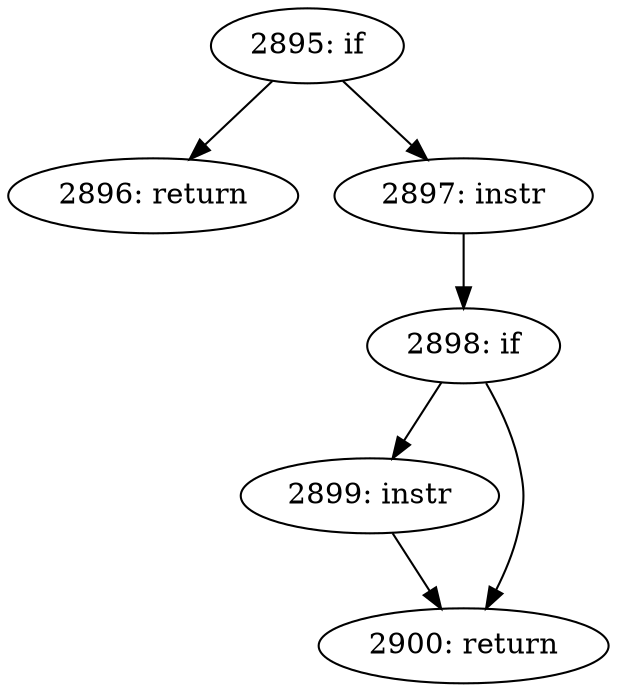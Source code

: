 digraph CFG_tcp_maybe_skipping_dsack {
2895 [label="2895: if"]
	2895 -> 2896
	2895 -> 2897
2896 [label="2896: return"]
	
2897 [label="2897: instr"]
	2897 -> 2898
2898 [label="2898: if"]
	2898 -> 2899
	2898 -> 2900
2899 [label="2899: instr"]
	2899 -> 2900
2900 [label="2900: return"]
	
}
